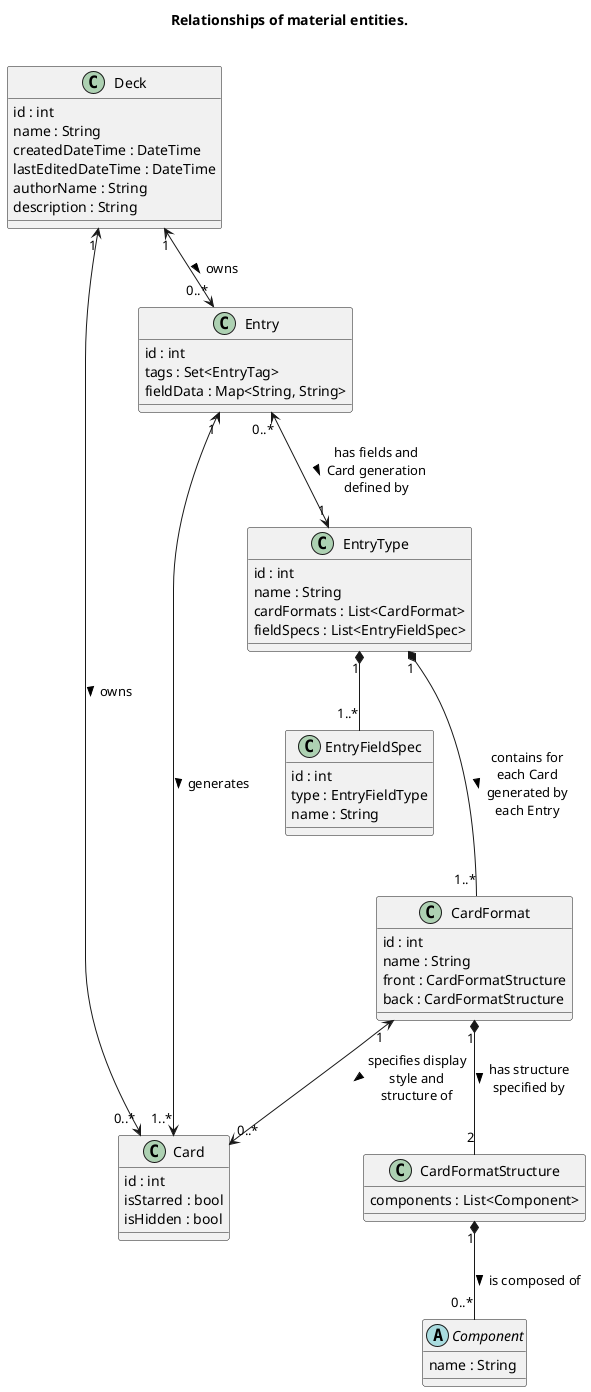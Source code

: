 @startuml

skinparam maxMessageSize 100
skinparam shadowing false

title Relationships of material entities.\n

class Card {
	id : int
	isStarred : bool
	isHidden : bool
}
class Entry {
	id : int
	tags : Set<EntryTag>
	fieldData : Map<String, String>
}
class Deck {
	id : int
	name : String
	createdDateTime : DateTime
	lastEditedDateTime : DateTime
	authorName : String
	description : String
}

Deck "1" <--> "0..*" Entry : owns >
Entry "1" <--> "1..*" Card : generates >
Deck "1" <--> "0..*" Card : owns >

class EntryType {
	id : int
	name : String
	cardFormats : List<CardFormat>
	fieldSpecs : List<EntryFieldSpec>
}
class EntryFieldSpec {
	id : int
	type : EntryFieldType
	name : String
}
class CardFormat {
	id : int
	name : String
	front : CardFormatStructure
	back : CardFormatStructure
}
class CardFormatStructure {
	components : List<Component>
}
abstract class Component {
	name : String
}

Entry "0..*" <--> "1" EntryType : has fields and Card generation defined by >
EntryType "1" *--- "1..*" CardFormat : contains for each Card generated by each Entry >
CardFormat "1" <--> "0..*" Card : specifies display style and structure of >
EntryType "1" *-- "1..*" EntryFieldSpec
CardFormat "1" *-- "2" CardFormatStructure : has structure specified by >
CardFormatStructure "1" *-- "0..*" Component : is composed of >

@enduml